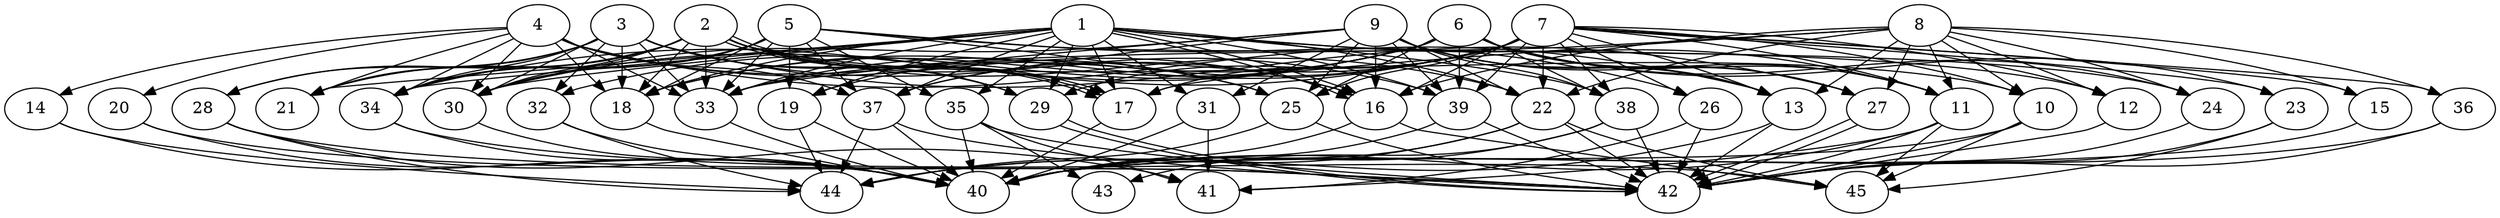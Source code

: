// DAG (tier=3-complex, mode=data, n=45, ccr=0.520, fat=0.793, density=0.788, regular=0.346, jump=0.241, mindata=4194304, maxdata=33554432)
// DAG automatically generated by daggen at Sun Aug 24 16:33:35 2025
// /home/ermia/Project/Environments/daggen/bin/daggen --dot --ccr 0.520 --fat 0.793 --regular 0.346 --density 0.788 --jump 0.241 --mindata 4194304 --maxdata 33554432 -n 45 
digraph G {
  1 [size="1467792853052130560", alpha="0.02", expect_size="733896426526065280"]
  1 -> 11 [size ="2904307628244992"]
  1 -> 16 [size ="2904307628244992"]
  1 -> 16 [size ="2904307628244992"]
  1 -> 17 [size ="2904307628244992"]
  1 -> 18 [size ="2904307628244992"]
  1 -> 19 [size ="2904307628244992"]
  1 -> 21 [size ="2904307628244992"]
  1 -> 22 [size ="2904307628244992"]
  1 -> 24 [size ="2904307628244992"]
  1 -> 29 [size ="2904307628244992"]
  1 -> 30 [size ="2904307628244992"]
  1 -> 31 [size ="2904307628244992"]
  1 -> 33 [size ="2904307628244992"]
  1 -> 34 [size ="2904307628244992"]
  1 -> 35 [size ="2904307628244992"]
  1 -> 37 [size ="2904307628244992"]
  1 -> 38 [size ="2904307628244992"]
  1 -> 39 [size ="2904307628244992"]
  2 [size="69124882818414656", alpha="0.12", expect_size="34562441409207328"]
  2 -> 10 [size ="1884921056460800"]
  2 -> 16 [size ="1884921056460800"]
  2 -> 17 [size ="1884921056460800"]
  2 -> 17 [size ="1884921056460800"]
  2 -> 18 [size ="1884921056460800"]
  2 -> 21 [size ="1884921056460800"]
  2 -> 22 [size ="1884921056460800"]
  2 -> 28 [size ="1884921056460800"]
  2 -> 29 [size ="1884921056460800"]
  2 -> 30 [size ="1884921056460800"]
  2 -> 33 [size ="1884921056460800"]
  2 -> 34 [size ="1884921056460800"]
  3 [size="3783441225794203942912", alpha="0.10", expect_size="1891720612897101971456"]
  3 -> 17 [size ="1942441649242112"]
  3 -> 18 [size ="1942441649242112"]
  3 -> 21 [size ="1942441649242112"]
  3 -> 27 [size ="1942441649242112"]
  3 -> 28 [size ="1942441649242112"]
  3 -> 29 [size ="1942441649242112"]
  3 -> 30 [size ="1942441649242112"]
  3 -> 32 [size ="1942441649242112"]
  3 -> 33 [size ="1942441649242112"]
  3 -> 34 [size ="1942441649242112"]
  3 -> 39 [size ="1942441649242112"]
  4 [size="49899256433531912", alpha="0.03", expect_size="24949628216765956"]
  4 -> 13 [size ="977903730819072"]
  4 -> 14 [size ="977903730819072"]
  4 -> 16 [size ="977903730819072"]
  4 -> 18 [size ="977903730819072"]
  4 -> 20 [size ="977903730819072"]
  4 -> 21 [size ="977903730819072"]
  4 -> 25 [size ="977903730819072"]
  4 -> 30 [size ="977903730819072"]
  4 -> 33 [size ="977903730819072"]
  4 -> 34 [size ="977903730819072"]
  4 -> 37 [size ="977903730819072"]
  5 [size="42138861415913168", alpha="0.19", expect_size="21069430707956584"]
  5 -> 12 [size ="2462676835893248"]
  5 -> 18 [size ="2462676835893248"]
  5 -> 19 [size ="2462676835893248"]
  5 -> 21 [size ="2462676835893248"]
  5 -> 25 [size ="2462676835893248"]
  5 -> 26 [size ="2462676835893248"]
  5 -> 30 [size ="2462676835893248"]
  5 -> 33 [size ="2462676835893248"]
  5 -> 34 [size ="2462676835893248"]
  5 -> 35 [size ="2462676835893248"]
  5 -> 37 [size ="2462676835893248"]
  6 [size="18797365240426428", alpha="0.15", expect_size="9398682620213214"]
  6 -> 11 [size ="811901860708352"]
  6 -> 13 [size ="811901860708352"]
  6 -> 18 [size ="811901860708352"]
  6 -> 19 [size ="811901860708352"]
  6 -> 23 [size ="811901860708352"]
  6 -> 24 [size ="811901860708352"]
  6 -> 25 [size ="811901860708352"]
  6 -> 27 [size ="811901860708352"]
  6 -> 30 [size ="811901860708352"]
  6 -> 32 [size ="811901860708352"]
  6 -> 38 [size ="811901860708352"]
  6 -> 39 [size ="811901860708352"]
  7 [size="98146928371074208", alpha="0.16", expect_size="49073464185537104"]
  7 -> 10 [size ="2049573165989888"]
  7 -> 11 [size ="2049573165989888"]
  7 -> 12 [size ="2049573165989888"]
  7 -> 13 [size ="2049573165989888"]
  7 -> 15 [size ="2049573165989888"]
  7 -> 16 [size ="2049573165989888"]
  7 -> 17 [size ="2049573165989888"]
  7 -> 18 [size ="2049573165989888"]
  7 -> 22 [size ="2049573165989888"]
  7 -> 23 [size ="2049573165989888"]
  7 -> 25 [size ="2049573165989888"]
  7 -> 26 [size ="2049573165989888"]
  7 -> 29 [size ="2049573165989888"]
  7 -> 33 [size ="2049573165989888"]
  7 -> 34 [size ="2049573165989888"]
  7 -> 36 [size ="2049573165989888"]
  7 -> 37 [size ="2049573165989888"]
  7 -> 38 [size ="2049573165989888"]
  7 -> 39 [size ="2049573165989888"]
  8 [size="21266236566630337347584", alpha="0.06", expect_size="10633118283315168673792"]
  8 -> 10 [size ="6140688689266688"]
  8 -> 11 [size ="6140688689266688"]
  8 -> 12 [size ="6140688689266688"]
  8 -> 13 [size ="6140688689266688"]
  8 -> 15 [size ="6140688689266688"]
  8 -> 16 [size ="6140688689266688"]
  8 -> 17 [size ="6140688689266688"]
  8 -> 22 [size ="6140688689266688"]
  8 -> 24 [size ="6140688689266688"]
  8 -> 27 [size ="6140688689266688"]
  8 -> 33 [size ="6140688689266688"]
  8 -> 36 [size ="6140688689266688"]
  9 [size="952949821243654144000", alpha="0.11", expect_size="476474910621827072000"]
  9 -> 11 [size ="774705564876800"]
  9 -> 13 [size ="774705564876800"]
  9 -> 16 [size ="774705564876800"]
  9 -> 22 [size ="774705564876800"]
  9 -> 25 [size ="774705564876800"]
  9 -> 27 [size ="774705564876800"]
  9 -> 30 [size ="774705564876800"]
  9 -> 31 [size ="774705564876800"]
  9 -> 33 [size ="774705564876800"]
  9 -> 37 [size ="774705564876800"]
  9 -> 38 [size ="774705564876800"]
  9 -> 39 [size ="774705564876800"]
  10 [size="159382430053295232", alpha="0.05", expect_size="79691215026647616"]
  10 -> 40 [size ="6748773514477568"]
  10 -> 42 [size ="6748773514477568"]
  10 -> 45 [size ="6748773514477568"]
  11 [size="2511338819194481278976", alpha="0.11", expect_size="1255669409597240639488"]
  11 -> 40 [size ="1478064978526208"]
  11 -> 41 [size ="1478064978526208"]
  11 -> 42 [size ="1478064978526208"]
  11 -> 45 [size ="1478064978526208"]
  12 [size="61816465965203536", alpha="0.15", expect_size="30908232982601768"]
  12 -> 42 [size ="1211989439283200"]
  13 [size="154008255831170816", alpha="0.03", expect_size="77004127915585408"]
  13 -> 42 [size ="7946404911644672"]
  13 -> 44 [size ="7946404911644672"]
  14 [size="1655770522736709376", alpha="0.18", expect_size="827885261368354688"]
  14 -> 40 [size ="2622131221299200"]
  14 -> 44 [size ="2622131221299200"]
  15 [size="5164361547551302656", alpha="0.12", expect_size="2582180773775651328"]
  15 -> 40 [size ="6172504498372608"]
  16 [size="3809135927453679616", alpha="0.10", expect_size="1904567963726839808"]
  16 -> 40 [size ="1400930494840832"]
  16 -> 45 [size ="1400930494840832"]
  17 [size="22766202394028180", alpha="0.01", expect_size="11383101197014090"]
  17 -> 40 [size ="896526138212352"]
  18 [size="4095899771709413888", alpha="0.18", expect_size="2047949885854706944"]
  18 -> 40 [size ="3698319238889472"]
  19 [size="48808454060011488", alpha="0.01", expect_size="24404227030005744"]
  19 -> 40 [size ="5760913755865088"]
  19 -> 44 [size ="5760913755865088"]
  20 [size="19655718853838635008000", alpha="0.14", expect_size="9827859426919317504000"]
  20 -> 40 [size ="5826609886003200"]
  20 -> 42 [size ="5826609886003200"]
  21 [size="2752281422031241216", alpha="0.17", expect_size="1376140711015620608"]
  22 [size="7447734117758527488", alpha="0.07", expect_size="3723867058879263744"]
  22 -> 40 [size ="3121111805984768"]
  22 -> 42 [size ="3121111805984768"]
  22 -> 44 [size ="3121111805984768"]
  22 -> 45 [size ="3121111805984768"]
  23 [size="217398848929640384", alpha="0.04", expect_size="108699424464820192"]
  23 -> 42 [size ="7434927633072128"]
  23 -> 45 [size ="7434927633072128"]
  24 [size="62913003279161136", alpha="0.10", expect_size="31456501639580568"]
  24 -> 42 [size ="1133641728000000"]
  25 [size="32277829782319652", alpha="0.15", expect_size="16138914891159826"]
  25 -> 42 [size ="627221328822272"]
  25 -> 44 [size ="627221328822272"]
  26 [size="564070919537713088", alpha="0.16", expect_size="282035459768856544"]
  26 -> 41 [size ="228576146227200"]
  26 -> 42 [size ="228576146227200"]
  27 [size="100851294947502768", alpha="0.13", expect_size="50425647473751384"]
  27 -> 42 [size ="6817472590118912"]
  27 -> 42 [size ="6817472590118912"]
  28 [size="54394939663972416", alpha="0.13", expect_size="27197469831986208"]
  28 -> 41 [size ="1246105438257152"]
  28 -> 42 [size ="1246105438257152"]
  28 -> 44 [size ="1246105438257152"]
  29 [size="5812380734741767", alpha="0.12", expect_size="2906190367370883"]
  29 -> 42 [size ="328939499159552"]
  29 -> 42 [size ="328939499159552"]
  30 [size="7255957354211428352", alpha="0.16", expect_size="3627978677105714176"]
  30 -> 40 [size ="7628974658158592"]
  31 [size="9942101088390856704", alpha="0.17", expect_size="4971050544195428352"]
  31 -> 40 [size ="3580903154515968"]
  31 -> 41 [size ="3580903154515968"]
  32 [size="247884386131196704", alpha="0.18", expect_size="123942193065598352"]
  32 -> 40 [size ="5181821973168128"]
  32 -> 44 [size ="5181821973168128"]
  33 [size="154676426292406272", alpha="0.11", expect_size="77338213146203136"]
  33 -> 40 [size ="2739998956716032"]
  34 [size="5933893467099741184", alpha="0.11", expect_size="2966946733549870592"]
  34 -> 40 [size ="4994651031339008"]
  34 -> 45 [size ="4994651031339008"]
  35 [size="39893371323859960", alpha="0.14", expect_size="19946685661929980"]
  35 -> 40 [size ="2108470882992128"]
  35 -> 41 [size ="2108470882992128"]
  35 -> 42 [size ="2108470882992128"]
  35 -> 43 [size ="2108470882992128"]
  36 [size="12083063419525984256", alpha="0.18", expect_size="6041531709762992128"]
  36 -> 40 [size ="6548981911912448"]
  36 -> 42 [size ="6548981911912448"]
  37 [size="261776565216137792", alpha="0.12", expect_size="130888282608068896"]
  37 -> 40 [size ="4839491646783488"]
  37 -> 42 [size ="4839491646783488"]
  37 -> 44 [size ="4839491646783488"]
  38 [size="275313004082813632", alpha="0.12", expect_size="137656502041406816"]
  38 -> 40 [size ="186330856292352"]
  38 -> 42 [size ="186330856292352"]
  38 -> 43 [size ="186330856292352"]
  39 [size="2627742933415335297024", alpha="0.01", expect_size="1313871466707667648512"]
  39 -> 40 [size ="1523392821854208"]
  39 -> 42 [size ="1523392821854208"]
  40 [size="499810041856000000000", alpha="0.12", expect_size="249905020928000000000"]
  41 [size="161346279333513824", alpha="0.07", expect_size="80673139666756912"]
  42 [size="25042414142103606001664", alpha="0.05", expect_size="12521207071051803000832"]
  43 [size="13777161990117779308544", alpha="0.10", expect_size="6888580995058889654272"]
  44 [size="10497980888011545509888", alpha="0.06", expect_size="5248990444005772754944"]
  45 [size="1281882299699929088", alpha="0.03", expect_size="640941149849964544"]
}
